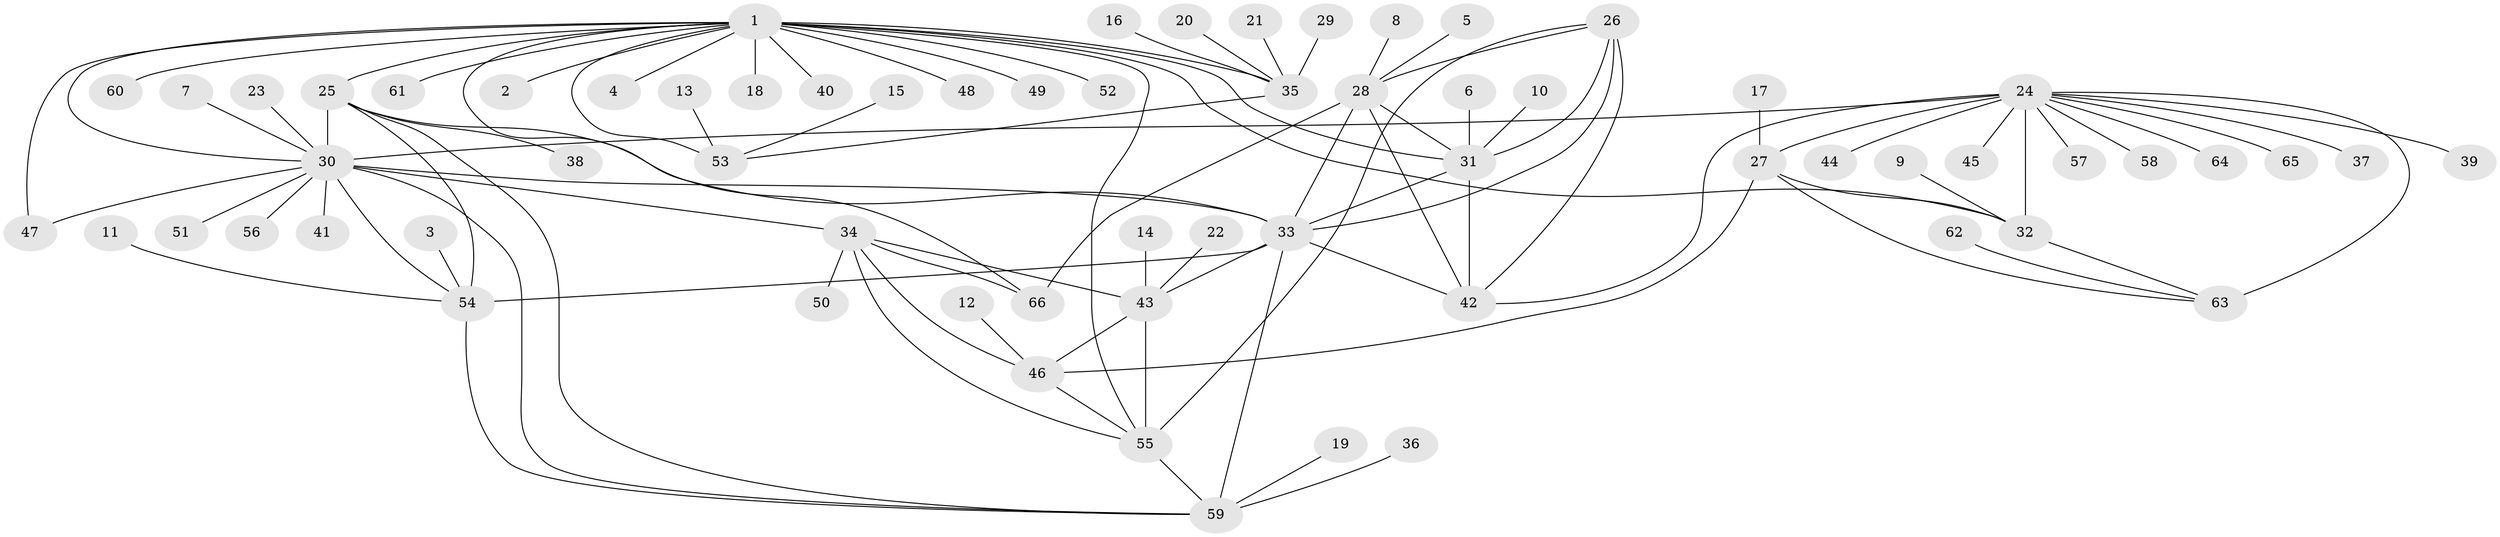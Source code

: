 // original degree distribution, {7: 0.045454545454545456, 6: 0.030303030303030304, 14: 0.007575757575757576, 9: 0.06060606060606061, 10: 0.03787878787878788, 8: 0.03787878787878788, 17: 0.007575757575757576, 1: 0.6136363636363636, 2: 0.12121212121212122, 3: 0.022727272727272728, 4: 0.007575757575757576, 5: 0.007575757575757576}
// Generated by graph-tools (version 1.1) at 2025/50/03/09/25 03:50:33]
// undirected, 66 vertices, 96 edges
graph export_dot {
graph [start="1"]
  node [color=gray90,style=filled];
  1;
  2;
  3;
  4;
  5;
  6;
  7;
  8;
  9;
  10;
  11;
  12;
  13;
  14;
  15;
  16;
  17;
  18;
  19;
  20;
  21;
  22;
  23;
  24;
  25;
  26;
  27;
  28;
  29;
  30;
  31;
  32;
  33;
  34;
  35;
  36;
  37;
  38;
  39;
  40;
  41;
  42;
  43;
  44;
  45;
  46;
  47;
  48;
  49;
  50;
  51;
  52;
  53;
  54;
  55;
  56;
  57;
  58;
  59;
  60;
  61;
  62;
  63;
  64;
  65;
  66;
  1 -- 2 [weight=1.0];
  1 -- 4 [weight=1.0];
  1 -- 18 [weight=1.0];
  1 -- 25 [weight=1.0];
  1 -- 30 [weight=1.0];
  1 -- 31 [weight=1.0];
  1 -- 32 [weight=1.0];
  1 -- 35 [weight=4.0];
  1 -- 40 [weight=1.0];
  1 -- 47 [weight=1.0];
  1 -- 48 [weight=1.0];
  1 -- 49 [weight=1.0];
  1 -- 52 [weight=1.0];
  1 -- 53 [weight=4.0];
  1 -- 55 [weight=2.0];
  1 -- 60 [weight=1.0];
  1 -- 61 [weight=1.0];
  1 -- 66 [weight=1.0];
  3 -- 54 [weight=1.0];
  5 -- 28 [weight=1.0];
  6 -- 31 [weight=1.0];
  7 -- 30 [weight=1.0];
  8 -- 28 [weight=1.0];
  9 -- 32 [weight=1.0];
  10 -- 31 [weight=1.0];
  11 -- 54 [weight=1.0];
  12 -- 46 [weight=1.0];
  13 -- 53 [weight=1.0];
  14 -- 43 [weight=1.0];
  15 -- 53 [weight=1.0];
  16 -- 35 [weight=1.0];
  17 -- 27 [weight=1.0];
  19 -- 59 [weight=1.0];
  20 -- 35 [weight=1.0];
  21 -- 35 [weight=1.0];
  22 -- 43 [weight=1.0];
  23 -- 30 [weight=1.0];
  24 -- 27 [weight=3.0];
  24 -- 30 [weight=1.0];
  24 -- 32 [weight=3.0];
  24 -- 37 [weight=1.0];
  24 -- 39 [weight=1.0];
  24 -- 42 [weight=1.0];
  24 -- 44 [weight=1.0];
  24 -- 45 [weight=1.0];
  24 -- 57 [weight=1.0];
  24 -- 58 [weight=1.0];
  24 -- 63 [weight=3.0];
  24 -- 64 [weight=1.0];
  24 -- 65 [weight=1.0];
  25 -- 30 [weight=1.0];
  25 -- 33 [weight=2.0];
  25 -- 38 [weight=1.0];
  25 -- 54 [weight=1.0];
  25 -- 59 [weight=1.0];
  26 -- 28 [weight=1.0];
  26 -- 31 [weight=1.0];
  26 -- 33 [weight=1.0];
  26 -- 42 [weight=2.0];
  26 -- 55 [weight=1.0];
  27 -- 32 [weight=1.0];
  27 -- 46 [weight=1.0];
  27 -- 63 [weight=1.0];
  28 -- 31 [weight=1.0];
  28 -- 33 [weight=1.0];
  28 -- 42 [weight=2.0];
  28 -- 66 [weight=1.0];
  29 -- 35 [weight=1.0];
  30 -- 33 [weight=2.0];
  30 -- 34 [weight=2.0];
  30 -- 41 [weight=1.0];
  30 -- 47 [weight=1.0];
  30 -- 51 [weight=1.0];
  30 -- 54 [weight=1.0];
  30 -- 56 [weight=1.0];
  30 -- 59 [weight=1.0];
  31 -- 33 [weight=1.0];
  31 -- 42 [weight=2.0];
  32 -- 63 [weight=1.0];
  33 -- 42 [weight=2.0];
  33 -- 43 [weight=1.0];
  33 -- 54 [weight=2.0];
  33 -- 59 [weight=2.0];
  34 -- 43 [weight=3.0];
  34 -- 46 [weight=1.0];
  34 -- 50 [weight=1.0];
  34 -- 55 [weight=1.0];
  34 -- 66 [weight=1.0];
  35 -- 53 [weight=1.0];
  36 -- 59 [weight=1.0];
  43 -- 46 [weight=3.0];
  43 -- 55 [weight=3.0];
  46 -- 55 [weight=1.0];
  54 -- 59 [weight=1.0];
  55 -- 59 [weight=1.0];
  62 -- 63 [weight=1.0];
}
